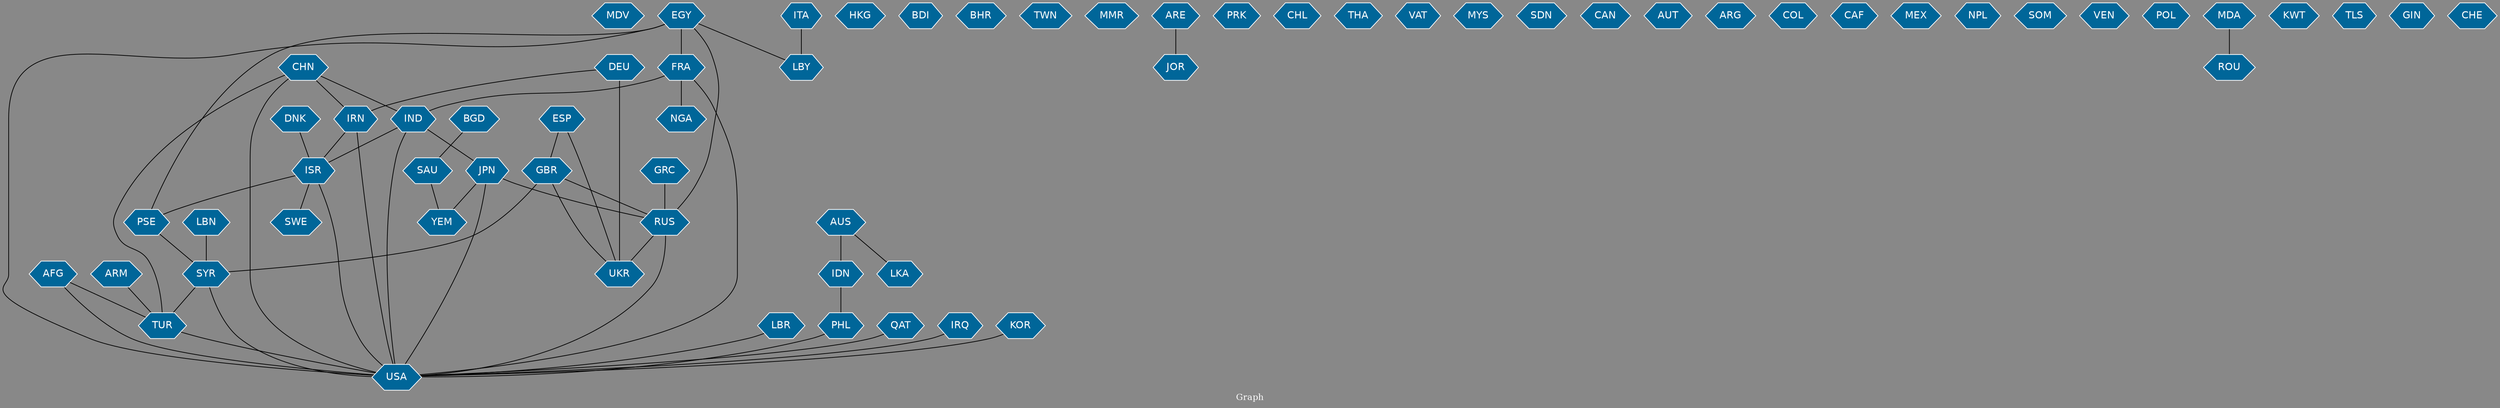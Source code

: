 // Countries together in item graph
graph {
	graph [bgcolor="#888888" fontcolor=white fontsize=12 label="Graph" outputorder=edgesfirst overlap=prism]
	node [color=white fillcolor="#006699" fontcolor=white fontname=Helvetica shape=hexagon style=filled]
	edge [arrowhead=open color=black fontcolor=white fontname=Courier fontsize=12]
		MDV [label=MDV]
		SWE [label=SWE]
		TUR [label=TUR]
		AFG [label=AFG]
		RUS [label=RUS]
		GBR [label=GBR]
		ESP [label=ESP]
		DNK [label=DNK]
		HKG [label=HKG]
		EGY [label=EGY]
		SYR [label=SYR]
		UKR [label=UKR]
		IND [label=IND]
		BDI [label=BDI]
		YEM [label=YEM]
		USA [label=USA]
		BHR [label=BHR]
		FRA [label=FRA]
		TWN [label=TWN]
		MMR [label=MMR]
		JOR [label=JOR]
		IDN [label=IDN]
		AUS [label=AUS]
		LBR [label=LBR]
		SAU [label=SAU]
		PHL [label=PHL]
		PRK [label=PRK]
		ISR [label=ISR]
		PSE [label=PSE]
		CHL [label=CHL]
		IRN [label=IRN]
		THA [label=THA]
		QAT [label=QAT]
		CHN [label=CHN]
		NGA [label=NGA]
		DEU [label=DEU]
		JPN [label=JPN]
		VAT [label=VAT]
		ITA [label=ITA]
		MYS [label=MYS]
		ARM [label=ARM]
		SDN [label=SDN]
		IRQ [label=IRQ]
		CAN [label=CAN]
		LKA [label=LKA]
		BGD [label=BGD]
		AUT [label=AUT]
		ARG [label=ARG]
		LBY [label=LBY]
		GRC [label=GRC]
		COL [label=COL]
		KOR [label=KOR]
		CAF [label=CAF]
		MEX [label=MEX]
		NPL [label=NPL]
		ARE [label=ARE]
		SOM [label=SOM]
		VEN [label=VEN]
		POL [label=POL]
		MDA [label=MDA]
		ROU [label=ROU]
		KWT [label=KWT]
		TLS [label=TLS]
		GIN [label=GIN]
		LBN [label=LBN]
		CHE [label=CHE]
			IND -- ISR [weight=1]
			GRC -- RUS [weight=1]
			FRA -- USA [weight=2]
			SYR -- USA [weight=1]
			DEU -- UKR [weight=3]
			ISR -- PSE [weight=2]
			SYR -- TUR [weight=1]
			PHL -- USA [weight=1]
			KOR -- USA [weight=1]
			CHN -- USA [weight=2]
			DEU -- IRN [weight=1]
			QAT -- USA [weight=1]
			EGY -- RUS [weight=1]
			EGY -- PSE [weight=1]
			SAU -- YEM [weight=1]
			IRQ -- USA [weight=1]
			FRA -- NGA [weight=1]
			CHN -- IRN [weight=1]
			CHN -- TUR [weight=1]
			IND -- JPN [weight=1]
			IND -- USA [weight=1]
			ESP -- UKR [weight=1]
			ARM -- TUR [weight=1]
			CHN -- IND [weight=2]
			JPN -- YEM [weight=1]
			FRA -- IND [weight=3]
			PSE -- SYR [weight=1]
			JPN -- USA [weight=1]
			AFG -- USA [weight=1]
			GBR -- UKR [weight=2]
			AFG -- TUR [weight=1]
			EGY -- USA [weight=1]
			AUS -- LKA [weight=1]
			ARE -- JOR [weight=1]
			RUS -- USA [weight=2]
			JPN -- RUS [weight=1]
			RUS -- UKR [weight=4]
			IRN -- ISR [weight=2]
			LBR -- USA [weight=1]
			IRN -- USA [weight=2]
			DNK -- ISR [weight=1]
			LBN -- SYR [weight=1]
			ISR -- USA [weight=2]
			BGD -- SAU [weight=1]
			ESP -- GBR [weight=1]
			GBR -- RUS [weight=1]
			EGY -- LBY [weight=1]
			TUR -- USA [weight=1]
			MDA -- ROU [weight=1]
			AUS -- IDN [weight=6]
			IDN -- PHL [weight=1]
			EGY -- FRA [weight=1]
			ITA -- LBY [weight=1]
			GBR -- SYR [weight=1]
			ISR -- SWE [weight=1]
}